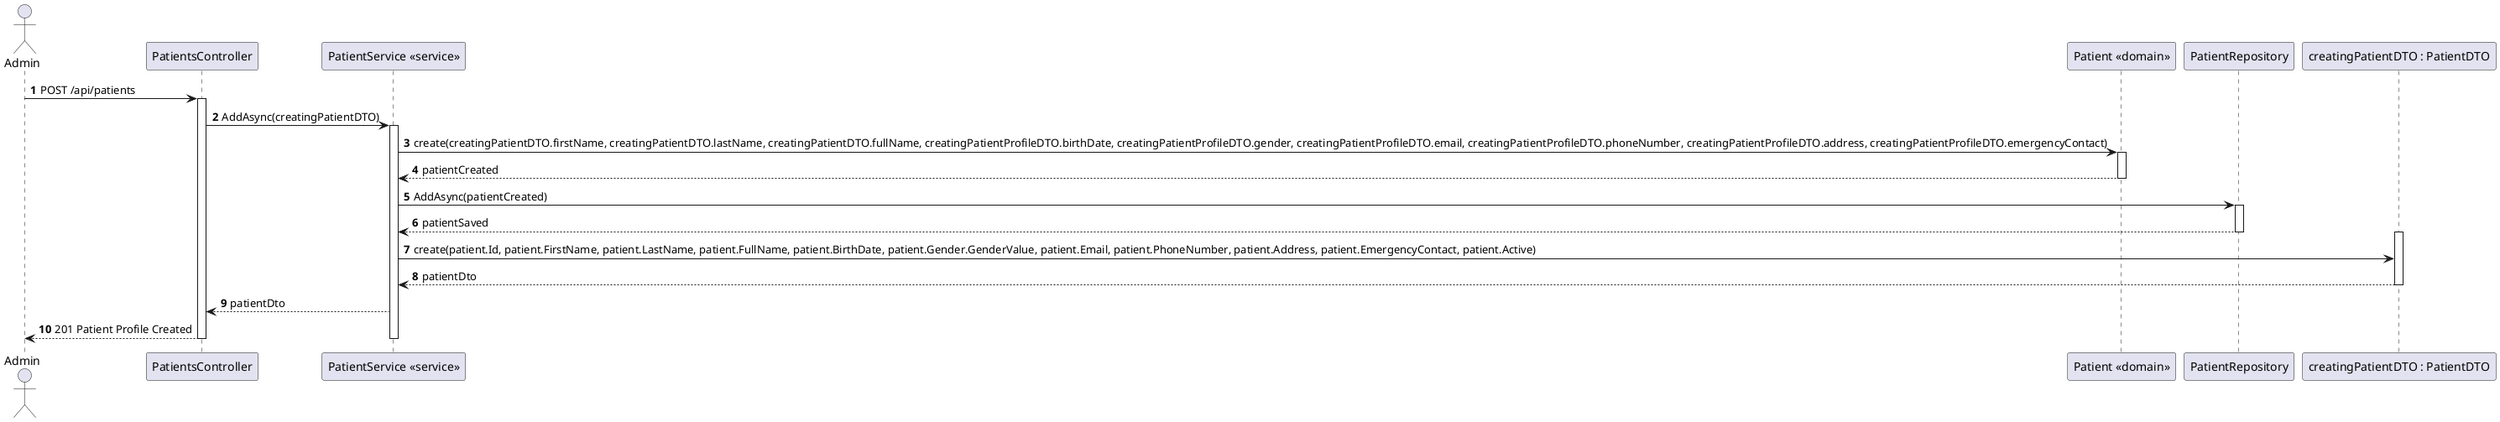 @startuml PatientProfileCreation(level3-2)
autonumber
actor Admin as "Admin"
participant CTRL as "PatientsController"
participant SERVICE as "PatientService <<service>>"
participant PATIENT as "Patient <<domain>>"
participant REPO as "PatientRepository"
participant DTO as "creatingPatientDTO : PatientDTO"

Admin-> CTRL : POST /api/patients
activate CTRL

CTRL -> SERVICE : AddAsync(creatingPatientDTO)
activate SERVICE

    SERVICE -> PATIENT : create(creatingPatientDTO.firstName, creatingPatientDTO.lastName, creatingPatientDTO.fullName, creatingPatientProfileDTO.birthDate, creatingPatientProfileDTO.gender, creatingPatientProfileDTO.email, creatingPatientProfileDTO.phoneNumber, creatingPatientProfileDTO.address, creatingPatientProfileDTO.emergencyContact)
    activate PATIENT

    PATIENT --> SERVICE : patientCreated
    deactivate PATIENT

    SERVICE -> REPO : AddAsync(patientCreated)
    activate REPO

    REPO --> SERVICE : patientSaved
    deactivate REPO
    activate DTO
    
    SERVICE -> DTO : create(patient.Id, patient.FirstName, patient.LastName, patient.FullName, patient.BirthDate, patient.Gender.GenderValue, patient.Email, patient.PhoneNumber, patient.Address, patient.EmergencyContact, patient.Active)
    
    DTO --> SERVICE : patientDto
    deactivate DTO

    SERVICE --> CTRL : patientDto
    
    CTRL --> Admin : 201 Patient Profile Created

deactivate SERVICE
deactivate CTRL
@enduml
